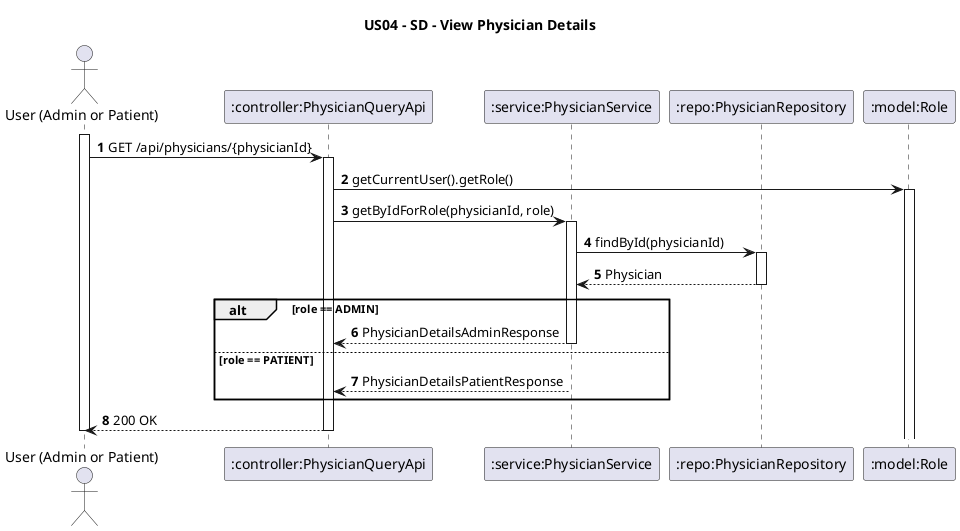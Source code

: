 @startuml
title US04 - SD - View Physician Details
autoactivate on
autonumber

actor "User (Admin or Patient)"
participant ":controller:PhysicianQueryApi" as PhysicianQueryApi
participant ":service:PhysicianService" as PhysicianService
participant ":repo:PhysicianRepository" as PhysicianRepository
participant ":model:Role" as Role

activate "User (Admin or Patient)"

"User (Admin or Patient)" -> PhysicianQueryApi : GET /api/physicians/{physicianId}
PhysicianQueryApi -> Role : getCurrentUser().getRole()
PhysicianQueryApi -> PhysicianService : getByIdForRole(physicianId, role)

PhysicianService -> PhysicianRepository : findById(physicianId)
PhysicianRepository --> PhysicianService : Physician

alt role == ADMIN
    PhysicianService --> PhysicianQueryApi : PhysicianDetailsAdminResponse
else role == PATIENT
    PhysicianService --> PhysicianQueryApi : PhysicianDetailsPatientResponse
end

PhysicianQueryApi --> "User (Admin or Patient)" : 200 OK

deactivate "User (Admin or Patient)"
@enduml
